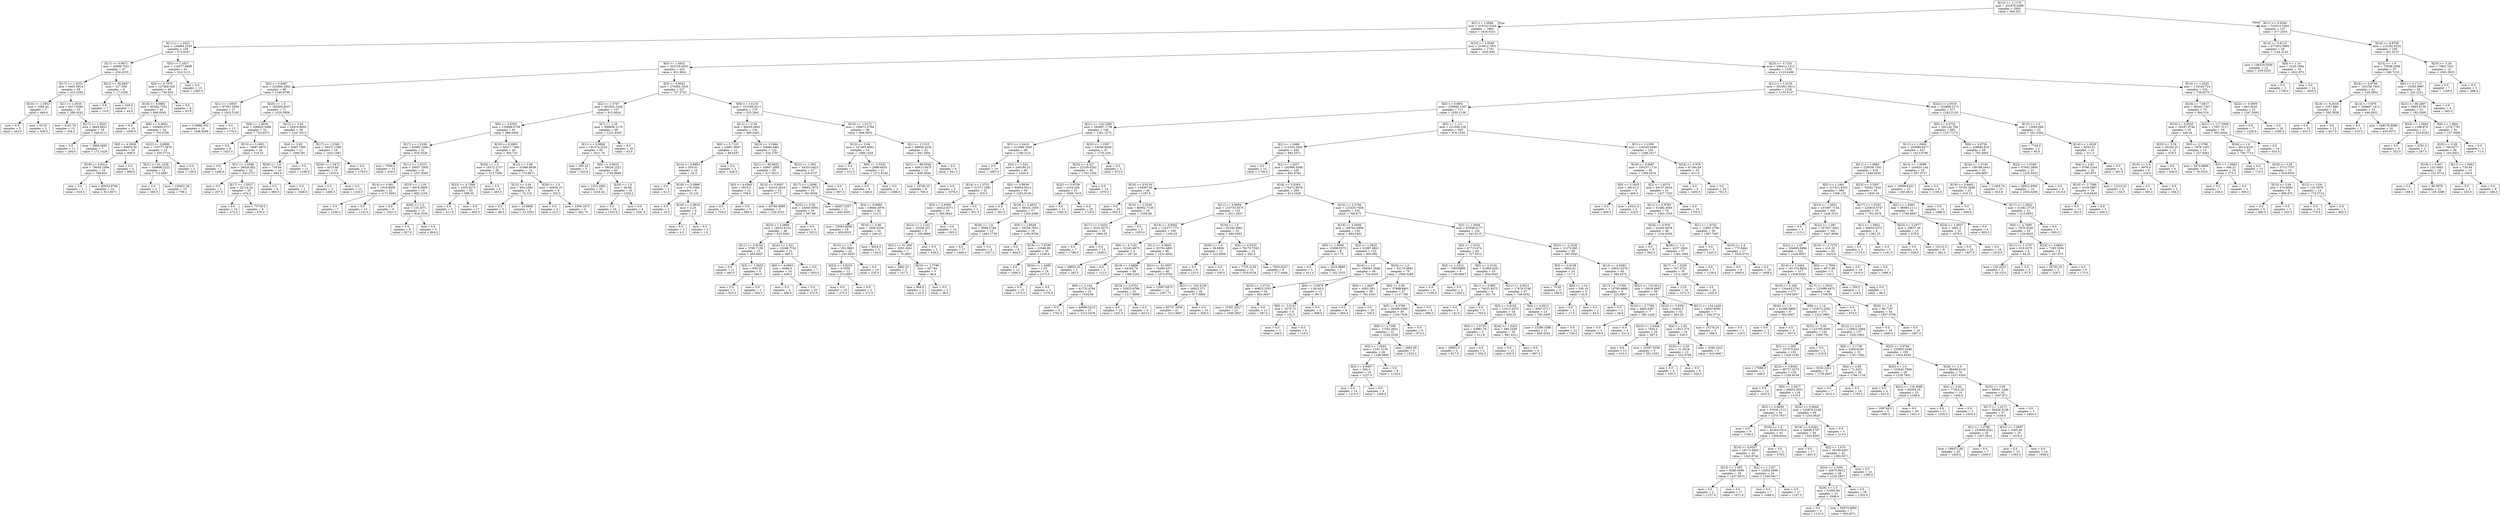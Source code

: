 digraph Tree {
node [shape=box] ;
0 [label="X[13] <= 1.1176\nmse = 331879.6388\nsamples = 2000\nvalue = 994.351"] ;
1 [label="X[1] <= 1.0089\nmse = 319143.5244\nsamples = 1863\nvalue = 1025.0231"] ;
0 -> 1 [labeldistance=2.5, labelangle=45, headlabel="True"] ;
2 [label="X[11] <= 1.0422\nmse = 154664.2245\nsamples = 108\nvalue = 572.9167"] ;
1 -> 2 ;
3 [label="X[11] <= 0.9871\nmse = 20998.7551\nsamples = 47\nvalue = 254.4255"] ;
2 -> 3 ;
4 [label="X[17] <= 1.0253\nmse = 9461.0914\nsamples = 38\nvalue = 310.5263"] ;
3 -> 4 ;
5 [label="X[10] <= 1.5953\nmse = 1069.44\nsamples = 5\nvalue = 469.6"] ;
4 -> 5 ;
6 [label="mse = 0.0\nsamples = 3\nvalue = 443.0"] ;
5 -> 6 ;
7 [label="mse = 20.25\nsamples = 2\nvalue = 509.5"] ;
5 -> 7 ;
8 [label="X[1] <= 1.0035\nmse = 6317.6382\nsamples = 33\nvalue = 286.4242"] ;
4 -> 8 ;
9 [label="mse = 4141.76\nsamples = 15\nvalue = 334.2"] ;
8 -> 9 ;
10 [label="X[17] <= 1.0533\nmse = 4643.6821\nsamples = 18\nvalue = 246.6111"] ;
8 -> 10 ;
11 [label="mse = 0.0\nsamples = 11\nvalue = 294.0"] ;
10 -> 11 ;
12 [label="mse = 2866.4082\nsamples = 7\nvalue = 172.1429"] ;
10 -> 12 ;
13 [label="X[21] <= 92.0947\nmse = 317.358\nsamples = 9\nvalue = 17.5556"] ;
3 -> 13 ;
14 [label="mse = 0.0\nsamples = 7\nvalue = 10.0"] ;
13 -> 14 ;
15 [label="mse = 529.0\nsamples = 2\nvalue = 44.0"] ;
13 -> 15 ;
16 [label="X[5] <= 1.1627\nmse = 119277.6899\nsamples = 61\nvalue = 818.3115"] ;
2 -> 16 ;
17 [label="X[0] <= 4.7976\nmse = 127468.526\nsamples = 48\nvalue = 746.625"] ;
16 -> 17 ;
18 [label="X[18] <= 4.9881\nmse = 95380.7252\nsamples = 44\nvalue = 806.9545"] ;
17 -> 18 ;
19 [label="mse = 0.0\nsamples = 10\nvalue = 1050.0"] ;
18 -> 19 ;
20 [label="X[6] <= 4.4653\nmse = 100950.0727\nsamples = 34\nvalue = 735.4706"] ;
18 -> 20 ;
21 [label="X[0] <= 4.2926\nmse = 64876.39\nsamples = 20\nvalue = 808.9"] ;
20 -> 21 ;
22 [label="X[18] <= 6.9214\nmse = 79040.1094\nsamples = 16\nvalue = 788.625"] ;
21 -> 22 ;
23 [label="mse = 0.0\nsamples = 2\nvalue = 619.0"] ;
22 -> 23 ;
24 [label="mse = 85633.9796\nsamples = 14\nvalue = 812.8571"] ;
22 -> 24 ;
25 [label="mse = 0.0\nsamples = 4\nvalue = 890.0"] ;
21 -> 25 ;
26 [label="X[22] <= 0.8996\nmse = 133777.3878\nsamples = 14\nvalue = 630.5714"] ;
20 -> 26 ;
27 [label="X[21] <= 91.2258\nmse = 108896.2222\nsamples = 12\nvalue = 712.6667"] ;
26 -> 27 ;
28 [label="mse = 0.0\nsamples = 2\nvalue = 580.0"] ;
27 -> 28 ;
29 [label="mse = 126451.36\nsamples = 10\nvalue = 739.2"] ;
27 -> 29 ;
30 [label="mse = 0.0\nsamples = 2\nvalue = 138.0"] ;
26 -> 30 ;
31 [label="mse = 0.0\nsamples = 4\nvalue = 83.0"] ;
17 -> 31 ;
32 [label="mse = 0.0\nsamples = 13\nvalue = 1083.0"] ;
16 -> 32 ;
33 [label="X[10] <= 2.0548\nmse = 315912.7931\nsamples = 1755\nvalue = 1052.845"] ;
1 -> 33 ;
34 [label="X[0] <= 1.4922\nmse = 303130.6453\nsamples = 425\nvalue = 831.8941"] ;
33 -> 34 ;
35 [label="X[3] <= 0.8487\nmse = 223984.2853\nsamples = 98\nvalue = 1180.9796"] ;
34 -> 35 ;
36 [label="X[1] <= 1.0925\nmse = 87951.5089\nsamples = 27\nvalue = 1603.5185"] ;
35 -> 36 ;
37 [label="mse = 119986.352\nsamples = 14\nvalue = 1448.9286"] ;
36 -> 37 ;
38 [label="mse = 0.0\nsamples = 13\nvalue = 1770.0"] ;
36 -> 38 ;
39 [label="X[20] <= 1.0\nmse = 182000.6027\nsamples = 71\nvalue = 1020.2958"] ;
35 -> 39 ;
40 [label="X[9] <= 1.6636\nmse = 208820.3086\nsamples = 32\nvalue = 743.9375"] ;
39 -> 40 ;
41 [label="mse = 0.0\nsamples = 8\nvalue = 1421.0"] ;
40 -> 41 ;
42 [label="X[13] <= 1.0001\nmse = 74687.6875\nsamples = 24\nvalue = 518.25"] ;
40 -> 42 ;
43 [label="mse = 0.0\nsamples = 2\nvalue = 1266.0"] ;
42 -> 43 ;
44 [label="X[1] <= 1.0586\nmse = 26026.562\nsamples = 22\nvalue = 450.2727"] ;
42 -> 44 ;
45 [label="mse = 0.0\nsamples = 2\nvalue = 207.0"] ;
44 -> 45 ;
46 [label="X[17] <= 1.0537\nmse = 22119.24\nsamples = 20\nvalue = 474.6"] ;
44 -> 46 ;
47 [label="mse = 0.0\nsamples = 14\nvalue = 474.0"] ;
46 -> 47 ;
48 [label="mse = 73728.0\nsamples = 6\nvalue = 476.0"] ;
46 -> 48 ;
49 [label="X[12] <= 3.04\nmse = 45910.8692\nsamples = 39\nvalue = 1247.0513"] ;
39 -> 49 ;
50 [label="X[4] <= 2.83\nmse = 9585.7596\nsamples = 21\nvalue = 1094.381"] ;
49 -> 50 ;
51 [label="X[26] <= 1.0\nmse = 739.84\nsamples = 10\nvalue = 993.6"] ;
50 -> 51 ;
52 [label="mse = 0.0\nsamples = 8\nvalue = 980.0"] ;
51 -> 52 ;
53 [label="mse = 0.0\nsamples = 2\nvalue = 1048.0"] ;
51 -> 53 ;
54 [label="mse = 0.0\nsamples = 11\nvalue = 1186.0"] ;
50 -> 54 ;
55 [label="X[17] <= 1.0365\nmse = 29372.1389\nsamples = 18\nvalue = 1425.1667"] ;
49 -> 55 ;
56 [label="X[24] <= 1.0472\nmse = 4515.84\nsamples = 15\nvalue = 1353.6"] ;
55 -> 56 ;
57 [label="mse = 0.0\nsamples = 3\nvalue = 1488.0"] ;
56 -> 57 ;
58 [label="mse = 0.0\nsamples = 12\nvalue = 1320.0"] ;
56 -> 58 ;
59 [label="mse = 0.0\nsamples = 3\nvalue = 1783.0"] ;
55 -> 59 ;
60 [label="X[3] <= 0.8543\nmse = 279384.3035\nsamples = 327\nvalue = 727.2752"] ;
34 -> 60 ;
61 [label="X[2] <= 1.5787\nmse = 401925.1026\nsamples = 157\nvalue = 915.6624"] ;
60 -> 61 ;
62 [label="X[6] <= 4.0303\nmse = 135688.6736\nsamples = 91\nvalue = 686.6264"] ;
61 -> 62 ;
63 [label="X[17] <= 1.0106\nmse = 82663.1696\nsamples = 51\nvalue = 916.3529"] ;
62 -> 63 ;
64 [label="mse = 7056.0\nsamples = 10\nvalue = 419.0"] ;
63 -> 64 ;
65 [label="X[11] <= 1.0315\nmse = 26057.2005\nsamples = 41\nvalue = 1037.6585"] ;
63 -> 65 ;
66 [label="X[14] <= 0.861\nmse = 1916.9008\nsamples = 22\nvalue = 1171.9091"] ;
65 -> 66 ;
67 [label="mse = 0.0\nsamples = 7\nvalue = 1236.0"] ;
66 -> 67 ;
68 [label="mse = 0.0\nsamples = 15\nvalue = 1142.0"] ;
66 -> 68 ;
69 [label="X[23] <= 1.118\nmse = 8976.0609\nsamples = 19\nvalue = 882.2105"] ;
65 -> 69 ;
70 [label="mse = 0.0\nsamples = 6\nvalue = 1021.0"] ;
69 -> 70 ;
71 [label="X[26] <= 1.0\nmse = 125.2071\nsamples = 13\nvalue = 818.1538"] ;
69 -> 71 ;
72 [label="mse = 0.0\nsamples = 8\nvalue = 827.0"] ;
71 -> 72 ;
73 [label="mse = 0.0\nsamples = 5\nvalue = 804.0"] ;
71 -> 73 ;
74 [label="X[18] <= 6.4991\nmse = 50217.7494\nsamples = 40\nvalue = 393.725"] ;
62 -> 74 ;
75 [label="X[26] <= 1.0\nmse = 19372.2737\nsamples = 26\nvalue = 513.7308"] ;
74 -> 75 ;
76 [label="X[23] <= 4.7599\nmse = 1055.8275\nsamples = 20\nvalue = 588.35"] ;
75 -> 76 ;
77 [label="mse = 0.0\nsamples = 3\nvalue = 511.0"] ;
76 -> 77 ;
78 [label="mse = 0.0\nsamples = 17\nvalue = 602.0"] ;
76 -> 78 ;
79 [label="mse = 0.0\nsamples = 6\nvalue = 265.0"] ;
75 -> 79 ;
80 [label="X[12] <= 3.04\nmse = 31086.6939\nsamples = 14\nvalue = 170.8571"] ;
74 -> 80 ;
81 [label="X[12] <= 3.04\nmse = 954.1094\nsamples = 8\nvalue = 72.125"] ;
80 -> 81 ;
82 [label="mse = 0.0\nsamples = 5\nvalue = 96.0"] ;
81 -> 82 ;
83 [label="mse = 10.8889\nsamples = 3\nvalue = 32.3333"] ;
81 -> 83 ;
84 [label="X[26] <= 1.0\nmse = 40936.25\nsamples = 6\nvalue = 302.5"] ;
80 -> 84 ;
85 [label="mse = 0.0\nsamples = 2\nvalue = 22.0"] ;
84 -> 85 ;
86 [label="mse = 2394.1875\nsamples = 4\nvalue = 442.75"] ;
84 -> 86 ;
87 [label="X[7] <= 1.26\nmse = 596956.2176\nsamples = 66\nvalue = 1231.4545"] ;
61 -> 87 ;
88 [label="X[11] <= 0.9808\nmse = 191374.2224\nsamples = 50\nvalue = 1611.76"] ;
87 -> 88 ;
89 [label="mse = 282.24\nsamples = 5\nvalue = 422.6"] ;
88 -> 89 ;
90 [label="X[5] <= 0.8633\nmse = 38026.2321\nsamples = 45\nvalue = 1743.8889"] ;
88 -> 90 ;
91 [label="mse = 1423.2064\nsamples = 25\nvalue = 1916.44"] ;
90 -> 91 ;
92 [label="X[20] <= 1.0\nmse = 40.96\nsamples = 20\nvalue = 1528.2"] ;
90 -> 92 ;
93 [label="mse = 0.0\nsamples = 16\nvalue = 1525.0"] ;
92 -> 93 ;
94 [label="mse = 0.0\nsamples = 4\nvalue = 1541.0"] ;
92 -> 94 ;
95 [label="mse = 0.0\nsamples = 16\nvalue = 43.0"] ;
87 -> 95 ;
96 [label="X[9] <= 3.4119\nmse = 103169.0311\nsamples = 170\nvalue = 553.2941"] ;
60 -> 96 ;
97 [label="X[12] <= 3.04\nmse = 66445.0662\nsamples = 134\nvalue = 485.2463"] ;
96 -> 97 ;
98 [label="X[0] <= 5.7125\nmse = 23661.9097\nsamples = 12\nvalue = 88.4167"] ;
97 -> 98 ;
99 [label="X[14] <= 0.8893\nmse = 555.01\nsamples = 10\nvalue = 20.3"] ;
98 -> 99 ;
100 [label="mse = 0.0\nsamples = 2\nvalue = 61.0"] ;
99 -> 100 ;
101 [label="X[18] <= 3.0868\nmse = 176.1094\nsamples = 8\nvalue = 10.125"] ;
99 -> 101 ;
102 [label="mse = 0.0\nsamples = 2\nvalue = 33.0"] ;
101 -> 102 ;
103 [label="X[18] <= 5.9918\nmse = 2.25\nsamples = 6\nvalue = 2.5"] ;
101 -> 103 ;
104 [label="mse = 0.0\nsamples = 3\nvalue = 4.0"] ;
103 -> 104 ;
105 [label="mse = 0.0\nsamples = 3\nvalue = 1.0"] ;
103 -> 105 ;
106 [label="mse = 0.0\nsamples = 2\nvalue = 429.0"] ;
98 -> 106 ;
107 [label="X[23] <= 3.5484\nmse = 53640.4961\nsamples = 122\nvalue = 524.2787"] ;
97 -> 107 ;
108 [label="X[21] <= 85.8652\nmse = 34607.2885\nsamples = 65\nvalue = 617.0615"] ;
107 -> 108 ;
109 [label="X[0] <= 4.6365\nmse = 5915.0\nsamples = 12\nvalue = 794.0"] ;
108 -> 109 ;
110 [label="mse = 0.0\nsamples = 7\nvalue = 729.0"] ;
109 -> 110 ;
111 [label="mse = 0.0\nsamples = 5\nvalue = 885.0"] ;
109 -> 111 ;
112 [label="X[14] <= 0.9567\nmse = 32410.3019\nsamples = 53\nvalue = 577.0"] ;
108 -> 112 ;
113 [label="mse = 43790.8889\nsamples = 3\nvalue = 229.3333"] ;
112 -> 113 ;
114 [label="X[25] <= 3.29\nmse = 24040.0004\nsamples = 50\nvalue = 597.86"] ;
112 -> 114 ;
115 [label="X[23] <= 2.0894\nmse = 18023.9154\nsamples = 46\nvalue = 623.3261"] ;
114 -> 115 ;
116 [label="X[11] <= 0.9144\nmse = 3785.7156\nsamples = 15\nvalue = 495.8667"] ;
115 -> 116 ;
117 [label="mse = 0.0\nsamples = 11\nvalue = 460.0"] ;
116 -> 117 ;
118 [label="X[2] <= 1.3835\nmse = 930.25\nsamples = 4\nvalue = 594.5"] ;
116 -> 118 ;
119 [label="mse = 0.0\nsamples = 2\nvalue = 625.0"] ;
118 -> 119 ;
120 [label="mse = 0.0\nsamples = 2\nvalue = 564.0"] ;
118 -> 120 ;
121 [label="X[24] <= 1.021\nmse = 13248.7742\nsamples = 31\nvalue = 685.0"] ;
115 -> 121 ;
122 [label="X[6] <= 4.0963\nmse = 6480.0\nsamples = 24\nvalue = 636.0"] ;
121 -> 122 ;
123 [label="mse = 0.0\nsamples = 4\nvalue = 456.0"] ;
122 -> 123 ;
124 [label="mse = 0.0\nsamples = 20\nvalue = 672.0"] ;
122 -> 124 ;
125 [label="mse = 0.0\nsamples = 7\nvalue = 853.0"] ;
121 -> 125 ;
126 [label="mse = 0.0\nsamples = 4\nvalue = 305.0"] ;
114 -> 126 ;
127 [label="X[22] <= 1.082\nmse = 54333.4423\nsamples = 57\nvalue = 418.4737"] ;
107 -> 127 ;
128 [label="X[17] <= 1.0086\nmse = 39062.7675\nsamples = 53\nvalue = 381.6038"] ;
127 -> 128 ;
129 [label="mse = 36657.5207\nsamples = 11\nvalue = 645.4545"] ;
128 -> 129 ;
130 [label="X[5] <= 0.9089\nmse = 16684.2976\nsamples = 42\nvalue = 312.5"] ;
128 -> 130 ;
131 [label="mse = 23063.8056\nsamples = 18\nvalue = 400.8333"] ;
130 -> 131 ;
132 [label="X[19] <= 0.96\nmse = 1658.5208\nsamples = 24\nvalue = 246.25"] ;
130 -> 132 ;
133 [label="X[15] <= 1.0\nmse = 352.0661\nsamples = 22\nvalue = 255.5455"] ;
132 -> 133 ;
134 [label="X[23] <= 3.9253\nmse = 0.5556\nsamples = 12\nvalue = 272.6667"] ;
133 -> 134 ;
135 [label="mse = 0.0\nsamples = 10\nvalue = 273.0"] ;
134 -> 135 ;
136 [label="mse = 0.0\nsamples = 2\nvalue = 271.0"] ;
134 -> 136 ;
137 [label="mse = 0.0\nsamples = 10\nvalue = 235.0"] ;
133 -> 137 ;
138 [label="mse = 4624.0\nsamples = 2\nvalue = 144.0"] ;
132 -> 138 ;
139 [label="mse = 0.0\nsamples = 4\nvalue = 907.0"] ;
127 -> 139 ;
140 [label="X[14] <= 1.0172\nmse = 158472.5764\nsamples = 36\nvalue = 806.5833"] ;
96 -> 140 ;
141 [label="X[12] <= 3.04\nmse = 157465.4082\nsamples = 14\nvalue = 1066.1429"] ;
140 -> 141 ;
142 [label="mse = 0.0\nsamples = 3\nvalue = 312.0"] ;
141 -> 142 ;
143 [label="X[9] <= 3.5332\nmse = 2999.6033\nsamples = 11\nvalue = 1271.8182"] ;
141 -> 143 ;
144 [label="mse = 0.0\nsamples = 9\nvalue = 1246.0"] ;
143 -> 144 ;
145 [label="mse = 0.0\nsamples = 2\nvalue = 1388.0"] ;
143 -> 145 ;
146 [label="X[1] <= 1.1315\nmse = 88958.4236\nsamples = 22\nvalue = 641.4091"] ;
140 -> 146 ;
147 [label="X[21] <= 96.5934\nmse = 44813.4675\nsamples = 13\nvalue = 849.3846"] ;
146 -> 147 ;
148 [label="mse = 19740.25\nsamples = 8\nvalue = 706.5"] ;
147 -> 148 ;
149 [label="mse = 0.0\nsamples = 5\nvalue = 1078.0"] ;
147 -> 149 ;
150 [label="mse = 0.0\nsamples = 9\nvalue = 341.0"] ;
146 -> 150 ;
151 [label="X[23] <= 5.7231\nmse = 299412.1512\nsamples = 1330\nvalue = 1123.4496"] ;
33 -> 151 ;
152 [label="X[11] <= 1.0155\nmse = 301061.5813\nsamples = 1228\nvalue = 1155.4137"] ;
151 -> 152 ;
153 [label="X[5] <= 0.8951\nmse = 259946.1287\nsamples = 711\nvalue = 1055.2138"] ;
152 -> 153 ;
154 [label="X[21] <= 110.2588\nmse = 292687.1738\nsamples = 146\nvalue = 1361.1575"] ;
153 -> 154 ;
155 [label="X[1] <= 1.0419\nmse = 313366.3565\nsamples = 99\nvalue = 1188.3131"] ;
154 -> 155 ;
156 [label="mse = 0.0\nsamples = 19\nvalue = 1897.0"] ;
155 -> 156 ;
157 [label="X[2] <= 1.543\nmse = 240180.25\nsamples = 80\nvalue = 1020.0"] ;
155 -> 157 ;
158 [label="X[14] <= 1.0751\nmse = 51571.2381\nsamples = 21\nvalue = 335.0"] ;
157 -> 158 ;
159 [label="X[3] <= 0.9309\nmse = 26022.6371\nsamples = 19\nvalue = 280.6842"] ;
158 -> 159 ;
160 [label="X[13] <= 1.1102\nmse = 25346.321\nsamples = 9\nvalue = 155.8889"] ;
159 -> 160 ;
161 [label="X[21] <= 91.269\nmse = 3352.2041\nsamples = 7\nvalue = 75.2857"] ;
160 -> 161 ;
162 [label="mse = 2862.25\nsamples = 2\nvalue = 147.5"] ;
161 -> 162 ;
163 [label="X[10] <= 2.7799\nmse = 627.84\nsamples = 5\nvalue = 46.4"] ;
161 -> 163 ;
164 [label="mse = 968.0\nsamples = 3\nvalue = 52.0"] ;
163 -> 164 ;
165 [label="mse = 0.0\nsamples = 2\nvalue = 38.0"] ;
163 -> 165 ;
166 [label="mse = 0.0\nsamples = 2\nvalue = 438.0"] ;
160 -> 166 ;
167 [label="mse = 0.0\nsamples = 10\nvalue = 393.0"] ;
159 -> 167 ;
168 [label="mse = 0.0\nsamples = 2\nvalue = 851.0"] ;
158 -> 168 ;
169 [label="X[5] <= 0.8639\nmse = 80854.9313\nsamples = 59\nvalue = 1263.8136"] ;
157 -> 169 ;
170 [label="mse = 0.0\nsamples = 2\nvalue = 391.0"] ;
169 -> 170 ;
171 [label="X[18] <= 5.4923\nmse = 56024.1059\nsamples = 57\nvalue = 1294.4386"] ;
169 -> 171 ;
172 [label="X[26] <= 1.0\nmse = 9588.5784\nsamples = 23\nvalue = 1462.1739"] ;
171 -> 172 ;
173 [label="mse = 0.0\nsamples = 17\nvalue = 1404.0"] ;
172 -> 173 ;
174 [label="mse = 0.0\nsamples = 6\nvalue = 1627.0"] ;
172 -> 174 ;
175 [label="X[9] <= 2.8528\nmse = 55528.7933\nsamples = 34\nvalue = 1180.9706"] ;
171 -> 175 ;
176 [label="mse = 0.0\nsamples = 4\nvalue = 664.0"] ;
175 -> 176 ;
177 [label="X[18] <= 7.8789\nmse = 22546.89\nsamples = 30\nvalue = 1249.9"] ;
175 -> 177 ;
178 [label="mse = 0.0\nsamples = 12\nvalue = 1066.0"] ;
177 -> 178 ;
179 [label="X[24] <= 1.0489\nmse = 1.25\nsamples = 18\nvalue = 1372.5"] ;
177 -> 179 ;
180 [label="mse = 0.0\nsamples = 15\nvalue = 1373.0"] ;
179 -> 180 ;
181 [label="mse = 0.0\nsamples = 3\nvalue = 1370.0"] ;
179 -> 181 ;
182 [label="X[22] <= 1.0367\nmse = 53648.6048\nsamples = 47\nvalue = 1725.234"] ;
154 -> 182 ;
183 [label="X[23] <= 4.327\nmse = 22239.0202\nsamples = 45\nvalue = 1763.1556"] ;
182 -> 183 ;
184 [label="X[22] <= 0.9759\nmse = 4234.256\nsamples = 31\nvalue = 1669.7419"] ;
183 -> 184 ;
185 [label="mse = 0.0\nsamples = 11\nvalue = 1582.0"] ;
184 -> 185 ;
186 [label="mse = 0.0\nsamples = 20\nvalue = 1718.0"] ;
184 -> 186 ;
187 [label="mse = 0.0\nsamples = 14\nvalue = 1970.0"] ;
183 -> 187 ;
188 [label="mse = 0.0\nsamples = 2\nvalue = 872.0"] ;
182 -> 188 ;
189 [label="X[5] <= 1.111\nmse = 221048.128\nsamples = 565\nvalue = 976.1558"] ;
153 -> 189 ;
190 [label="X[2] <= 1.3496\nmse = 211534.5363\nsamples = 445\nvalue = 892.5371"] ;
189 -> 190 ;
191 [label="mse = 0.0\nsamples = 15\nvalue = 1740.0"] ;
190 -> 191 ;
192 [label="X[1] <= 1.0207\nmse = 192986.4389\nsamples = 430\nvalue = 862.9744"] ;
190 -> 192 ;
193 [label="X[14] <= 0.9118\nmse = 134597.84\nsamples = 45\nvalue = 1287.6"] ;
192 -> 193 ;
194 [label="mse = 0.0\nsamples = 20\nvalue = 952.0"] ;
193 -> 194 ;
195 [label="X[10] <= 2.5546\nmse = 80092.7136\nsamples = 25\nvalue = 1556.08"] ;
193 -> 195 ;
196 [label="X[17] <= 1.0253\nmse = 4522.9275\nsamples = 20\nvalue = 1694.35"] ;
195 -> 196 ;
197 [label="mse = 0.0\nsamples = 7\nvalue = 1786.0"] ;
196 -> 197 ;
198 [label="mse = 0.0\nsamples = 13\nvalue = 1645.0"] ;
196 -> 198 ;
199 [label="mse = 0.0\nsamples = 5\nvalue = 1003.0"] ;
195 -> 199 ;
200 [label="X[18] <= 5.0283\nmse = 176272.9578\nsamples = 385\nvalue = 813.3429"] ;
192 -> 200 ;
201 [label="X[11] <= 0.9959\nmse = 216733.5575\nsamples = 133\nvalue = 1011.2857"] ;
200 -> 201 ;
202 [label="X[19] <= 0.9562\nmse = 132377.7771\nsamples = 100\nvalue = 1190.23"] ;
201 -> 202 ;
203 [label="X[0] <= 4.7191\nmse = 32243.6875\nsamples = 4\nvalue = 197.25"] ;
202 -> 203 ;
204 [label="mse = 49952.25\nsamples = 2\nvalue = 282.5"] ;
203 -> 204 ;
205 [label="mse = 0.0\nsamples = 2\nvalue = 112.0"] ;
203 -> 205 ;
206 [label="X[11] <= 0.9603\nmse = 93754.4891\nsamples = 96\nvalue = 1231.6042"] ;
202 -> 206 ;
207 [label="X[19] <= 0.9896\nmse = 64165.76\nsamples = 48\nvalue = 1388.2292"] ;
206 -> 207 ;
208 [label="X[9] <= 2.144\nmse = 41733.4784\nsamples = 25\nvalue = 1544.96"] ;
207 -> 208 ;
209 [label="mse = 0.0\nsamples = 4\nvalue = 1702.0"] ;
208 -> 209 ;
210 [label="mse = 44090.5215\nsamples = 21\nvalue = 1515.0476"] ;
208 -> 210 ;
211 [label="X[23] <= 2.9753\nmse = 32825.6786\nsamples = 23\nvalue = 1217.8696"] ;
207 -> 211 ;
212 [label="mse = 0.0\nsamples = 19\nvalue = 1301.0"] ;
211 -> 212 ;
213 [label="mse = 0.0\nsamples = 4\nvalue = 823.0"] ;
211 -> 213 ;
214 [label="X[21] <= 81.0007\nmse = 74280.4371\nsamples = 48\nvalue = 1074.9792"] ;
206 -> 214 ;
215 [label="mse = 13567.6875\nsamples = 12\nvalue = 1367.75"] ;
214 -> 215 ;
216 [label="X[21] <= 103.4139\nmse = 56422.571\nsamples = 36\nvalue = 977.3889"] ;
214 -> 216 ;
217 [label="mse = 93737.5556\nsamples = 21\nvalue = 1012.6667"] ;
216 -> 217 ;
218 [label="mse = 0.0\nsamples = 15\nvalue = 928.0"] ;
216 -> 218 ;
219 [label="X[16] <= 1.0\nmse = 81282.6961\nsamples = 33\nvalue = 469.0303"] ;
201 -> 219 ;
220 [label="X[20] <= 1.0\nmse = 38.0826\nsamples = 11\nvalue = 222.0909"] ;
219 -> 220 ;
221 [label="mse = 0.0\nsamples = 9\nvalue = 225.0"] ;
220 -> 221 ;
222 [label="mse = 0.0\nsamples = 2\nvalue = 209.0"] ;
220 -> 222 ;
223 [label="X[3] <= 0.9233\nmse = 76170.7045\nsamples = 22\nvalue = 592.5"] ;
219 -> 223 ;
224 [label="mse = 7135.3136\nsamples = 13\nvalue = 810.6154"] ;
223 -> 224 ;
225 [label="mse = 7910.0247\nsamples = 9\nvalue = 277.4444"] ;
223 -> 225 ;
226 [label="X[10] <= 2.3746\nmse = 123325.7458\nsamples = 252\nvalue = 708.873"] ;
200 -> 226 ;
227 [label="X[18] <= 6.9408\nmse = 106764.9856\nsamples = 130\nvalue = 864.2462"] ;
226 -> 227 ;
228 [label="X[9] <= 1.9006\nmse = 15398.9375\nsamples = 8\nvalue = 317.75"] ;
227 -> 228 ;
229 [label="mse = 0.0\nsamples = 5\nvalue = 411.0"] ;
228 -> 229 ;
230 [label="mse = 2416.8889\nsamples = 3\nvalue = 162.3333"] ;
228 -> 230 ;
231 [label="X[2] <= 1.3655\nmse = 91887.8621\nsamples = 122\nvalue = 900.082"] ;
227 -> 231 ;
232 [label="X[16] <= 1.0\nmse = 106391.2046\nsamples = 46\nvalue = 724.5435"] ;
231 -> 232 ;
233 [label="X[23] <= 2.0716\nmse = 49825.2535\nsamples = 34\nvalue = 842.2647"] ;
232 -> 233 ;
234 [label="mse = 15361.6327\nsamples = 21\nvalue = 1000.2857"] ;
233 -> 234 ;
235 [label="mse = 0.0\nsamples = 13\nvalue = 587.0"] ;
233 -> 235 ;
236 [label="X[9] <= 3.6878\nmse = 116145.0\nsamples = 12\nvalue = 391.0"] ;
232 -> 236 ;
237 [label="X[9] <= 3.5147\nmse = 3570.75\nsamples = 8\nvalue = 152.5"] ;
236 -> 237 ;
238 [label="mse = 0.0\nsamples = 2\nvalue = 256.0"] ;
237 -> 238 ;
239 [label="mse = 0.0\nsamples = 6\nvalue = 118.0"] ;
237 -> 239 ;
240 [label="mse = 0.0\nsamples = 4\nvalue = 868.0"] ;
236 -> 240 ;
241 [label="X[20] <= 1.0\nmse = 53170.6681\nsamples = 76\nvalue = 1006.3289"] ;
231 -> 241 ;
242 [label="X[0] <= 1.4647\nmse = 4562.283\nsamples = 29\nvalue = 793.3103"] ;
241 -> 242 ;
243 [label="mse = 0.0\nsamples = 9\nvalue = 894.0"] ;
242 -> 243 ;
244 [label="mse = 0.0\nsamples = 20\nvalue = 748.0"] ;
242 -> 244 ;
245 [label="X[4] <= 2.83\nmse = 37888.8601\nsamples = 47\nvalue = 1137.766"] ;
241 -> 245 ;
246 [label="X[0] <= 4.3769\nmse = 26588.0368\nsamples = 39\nvalue = 1194.7436"] ;
245 -> 246 ;
247 [label="X[9] <= 2.7286\nmse = 17341.4651\nsamples = 31\nvalue = 1252.2258"] ;
246 -> 247 ;
248 [label="X[5] <= 1.0003\nmse = 2191.3136\nsamples = 26\nvalue = 1198.3846"] ;
247 -> 248 ;
249 [label="X[5] <= 0.9497\nmse = 504.0\nsamples = 18\nvalue = 1227.0"] ;
248 -> 249 ;
250 [label="mse = 0.0\nsamples = 14\nvalue = 1215.0"] ;
249 -> 250 ;
251 [label="mse = 0.0\nsamples = 4\nvalue = 1269.0"] ;
249 -> 251 ;
252 [label="mse = 0.0\nsamples = 8\nvalue = 1134.0"] ;
248 -> 252 ;
253 [label="mse = 2662.56\nsamples = 5\nvalue = 1532.2"] ;
247 -> 253 ;
254 [label="mse = 0.0\nsamples = 8\nvalue = 972.0"] ;
246 -> 254 ;
255 [label="mse = 0.0\nsamples = 8\nvalue = 860.0"] ;
245 -> 255 ;
256 [label="X[2] <= 1.5004\nmse = 87838.0177\nsamples = 122\nvalue = 543.3115"] ;
226 -> 256 ;
257 [label="X[5] <= 1.0101\nmse = 67715.874\nsamples = 64\nvalue = 727.5312"] ;
256 -> 257 ;
258 [label="X[2] <= 1.4312\nmse = 7360.8889\nsamples = 9\nvalue = 1160.6667"] ;
257 -> 258 ;
259 [label="mse = 0.0\nsamples = 6\nvalue = 1100.0"] ;
258 -> 259 ;
260 [label="mse = 0.0\nsamples = 3\nvalue = 1282.0"] ;
258 -> 260 ;
261 [label="X[6] <= 2.2134\nmse = 41869.4261\nsamples = 55\nvalue = 656.6545"] ;
257 -> 261 ;
262 [label="X[11] <= 0.985\nmse = 74025.9375\nsamples = 8\nvalue = 351.75"] ;
261 -> 262 ;
263 [label="mse = 0.0\nsamples = 5\nvalue = 141.0"] ;
262 -> 263 ;
264 [label="mse = 0.0\nsamples = 3\nvalue = 703.0"] ;
262 -> 264 ;
265 [label="X[11] <= 0.9511\nmse = 17878.3748\nsamples = 47\nvalue = 708.5532"] ;
261 -> 265 ;
266 [label="X[3] <= 0.8162\nmse = 13313.4375\nsamples = 24\nvalue = 630.25"] ;
265 -> 266 ;
267 [label="X[0] <= 1.5735\nmse = 43961.76\nsamples = 5\nvalue = 511.8"] ;
266 -> 267 ;
268 [label="mse = 45602.0\nsamples = 3\nvalue = 617.0"] ;
267 -> 268 ;
269 [label="mse = 0.0\nsamples = 2\nvalue = 354.0"] ;
267 -> 269 ;
270 [label="X[24] <= 1.0203\nmse = 584.2438\nsamples = 19\nvalue = 661.4211"] ;
266 -> 270 ;
271 [label="mse = 0.0\nsamples = 13\nvalue = 645.0"] ;
270 -> 271 ;
272 [label="mse = 0.0\nsamples = 6\nvalue = 697.0"] ;
270 -> 272 ;
273 [label="X[6] <= 4.0913\nmse = 9567.6711\nsamples = 23\nvalue = 790.2609"] ;
265 -> 273 ;
274 [label="mse = 13289.3388\nsamples = 11\nvalue = 849.4545"] ;
273 -> 274 ;
275 [label="mse = 0.0\nsamples = 12\nvalue = 736.0"] ;
273 -> 275 ;
276 [label="X[23] <= 2.3238\nmse = 31272.585\nsamples = 58\nvalue = 340.0345"] ;
256 -> 276 ;
277 [label="X[3] <= 0.9138\nmse = 6942.61\nsamples = 10\nvalue = 117.3"] ;
276 -> 277 ;
278 [label="mse = 70.56\nsamples = 5\nvalue = 198.8"] ;
277 -> 278 ;
279 [label="X[8] <= 1.14\nmse = 530.16\nsamples = 5\nvalue = 35.8"] ;
277 -> 279 ;
280 [label="mse = 0.0\nsamples = 3\nvalue = 17.0"] ;
279 -> 280 ;
281 [label="mse = 0.0\nsamples = 2\nvalue = 64.0"] ;
279 -> 281 ;
282 [label="X[14] <= 0.8383\nmse = 23852.5378\nsamples = 48\nvalue = 386.4375"] ;
276 -> 282 ;
283 [label="X[17] <= 1.0766\nmse = 14790.8889\nsamples = 9\nvalue = 223.6667"] ;
282 -> 283 ;
284 [label="mse = 0.0\nsamples = 2\nvalue = 26.0"] ;
283 -> 284 ;
285 [label="X[10] <= 2.7789\nmse = 4663.8367\nsamples = 7\nvalue = 280.1429"] ;
283 -> 285 ;
286 [label="mse = 0.0\nsamples = 3\nvalue = 359.0"] ;
285 -> 286 ;
287 [label="mse = 0.0\nsamples = 4\nvalue = 221.0"] ;
285 -> 287 ;
288 [label="X[21] <= 123.9512\nmse = 18418.6667\nsamples = 39\nvalue = 424.0"] ;
282 -> 288 ;
289 [label="X[23] <= 3.0391\nmse = 10442.5\nsamples = 32\nvalue = 463.25"] ;
288 -> 289 ;
290 [label="X[23] <= 2.4448\nmse = 7444.5\nsamples = 16\nvalue = 387.0"] ;
289 -> 290 ;
291 [label="mse = 0.0\nsamples = 13\nvalue = 416.0"] ;
290 -> 291 ;
292 [label="mse = 20267.5556\nsamples = 3\nvalue = 261.3333"] ;
290 -> 292 ;
293 [label="X[4] <= 2.83\nmse = 1812.375\nsamples = 16\nvalue = 539.5"] ;
289 -> 293 ;
294 [label="X[25] <= 3.29\nmse = 21.3018\nsamples = 13\nvalue = 523.0769"] ;
293 -> 294 ;
295 [label="mse = 0.0\nsamples = 4\nvalue = 530.0"] ;
294 -> 295 ;
296 [label="mse = 0.0\nsamples = 9\nvalue = 520.0"] ;
294 -> 296 ;
297 [label="mse = 3340.2222\nsamples = 3\nvalue = 610.6667"] ;
293 -> 297 ;
298 [label="X[21] <= 124.1429\nmse = 15643.9592\nsamples = 7\nvalue = 244.5714"] ;
288 -> 298 ;
299 [label="mse = 15178.24\nsamples = 5\nvalue = 288.4"] ;
298 -> 299 ;
300 [label="mse = 0.0\nsamples = 2\nvalue = 135.0"] ;
298 -> 300 ;
301 [label="X[1] <= 1.1308\nmse = 134245.4499\nsamples = 120\nvalue = 1286.2417"] ;
189 -> 301 ;
302 [label="X[19] <= 0.9687\nmse = 105237.1716\nsamples = 95\nvalue = 1384.8316"] ;
301 -> 302 ;
303 [label="X[9] <= 3.1605\nmse = 46141.5\nsamples = 4\nvalue = 409.0"] ;
302 -> 303 ;
304 [label="mse = 0.0\nsamples = 2\nvalue = 600.0"] ;
303 -> 304 ;
305 [label="mse = 19321.0\nsamples = 2\nvalue = 218.0"] ;
303 -> 305 ;
306 [label="X[2] <= 1.6574\nmse = 64137.8916\nsamples = 91\nvalue = 1427.7253"] ;
302 -> 306 ;
307 [label="X[11] <= 0.9783\nmse = 51484.4564\nsamples = 76\nvalue = 1363.1316"] ;
306 -> 307 ;
308 [label="X[24] <= 0.978\nmse = 21620.6678\nsamples = 46\nvalue = 1216.6304"] ;
307 -> 308 ;
309 [label="mse = 0.0\nsamples = 9\nvalue = 943.0"] ;
308 -> 309 ;
310 [label="X[26] <= 1.0\nmse = 4237.1804\nsamples = 37\nvalue = 1283.1892"] ;
308 -> 310 ;
311 [label="X[17] <= 1.0205\nmse = 787.4722\nsamples = 30\nvalue = 1312.1667"] ;
310 -> 311 ;
312 [label="mse = 2.25\nsamples = 10\nvalue = 1272.5"] ;
311 -> 312 ;
313 [label="mse = 0.0\nsamples = 20\nvalue = 1332.0"] ;
311 -> 313 ;
314 [label="mse = 0.0\nsamples = 7\nvalue = 1159.0"] ;
310 -> 314 ;
315 [label="X[1] <= 1.0732\nmse = 13905.3789\nsamples = 30\nvalue = 1587.7667"] ;
307 -> 315 ;
316 [label="mse = 0.0\nsamples = 3\nvalue = 1243.0"] ;
315 -> 316 ;
317 [label="X[15] <= 1.0\nmse = 775.8464\nsamples = 27\nvalue = 1626.0741"] ;
315 -> 317 ;
318 [label="mse = 0.0\nsamples = 8\nvalue = 1669.0"] ;
317 -> 318 ;
319 [label="mse = 0.0\nsamples = 19\nvalue = 1608.0"] ;
317 -> 319 ;
320 [label="mse = 0.0\nsamples = 15\nvalue = 1755.0"] ;
306 -> 320 ;
321 [label="X[24] <= 0.978\nmse = 67184.64\nsamples = 25\nvalue = 911.6"] ;
301 -> 321 ;
322 [label="mse = 0.0\nsamples = 5\nvalue = 1430.0"] ;
321 -> 322 ;
323 [label="mse = 0.0\nsamples = 20\nvalue = 782.0"] ;
321 -> 323 ;
324 [label="X[24] <= 1.0519\nmse = 324809.2275\nsamples = 517\nvalue = 1293.2128"] ;
152 -> 324 ;
325 [label="X[6] <= 5.4752\nmse = 292142.764\nsamples = 495\nvalue = 1337.7273"] ;
324 -> 325 ;
326 [label="X[11] <= 1.0969\nmse = 250089.9477\nsamples = 437\nvalue = 1413.6796"] ;
325 -> 326 ;
327 [label="X[11] <= 1.0862\nmse = 229536.7341\nsamples = 418\nvalue = 1448.0526"] ;
326 -> 327 ;
328 [label="X[5] <= 1.1491\nmse = 227411.8322\nsamples = 368\nvalue = 1396.125"] ;
327 -> 328 ;
329 [label="X[23] <= 1.5051\nmse = 201607.7154\nsamples = 345\nvalue = 1436.3101"] ;
328 -> 329 ;
330 [label="mse = 0.0\nsamples = 3\nvalue = 115.0"] ;
329 -> 330 ;
331 [label="X[22] <= 1.087\nmse = 187927.3001\nsamples = 342\nvalue = 1447.9006"] ;
329 -> 331 ;
332 [label="X[22] <= 1.05\nmse = 184695.8494\nsamples = 322\nvalue = 1418.4037"] ;
331 -> 332 ;
333 [label="X[14] <= 1.0404\nmse = 161153.8824\nsamples = 317\nvalue = 1438.6435"] ;
332 -> 333 ;
334 [label="X[10] <= 2.248\nmse = 154443.2741\nsamples = 277\nvalue = 1399.4657"] ;
333 -> 334 ;
335 [label="X[26] <= 1.0\nmse = 41088.8889\nsamples = 6\nvalue = 363.6667"] ;
334 -> 335 ;
336 [label="mse = 0.0\nsamples = 2\nvalue = 77.0"] ;
335 -> 336 ;
337 [label="mse = 0.0\nsamples = 4\nvalue = 507.0"] ;
335 -> 337 ;
338 [label="X[8] <= 1.14\nmse = 132673.2582\nsamples = 271\nvalue = 1422.3985"] ;
334 -> 338 ;
339 [label="X[25] <= 3.29\nmse = 123795.9265\nsamples = 134\nvalue = 1309.791"] ;
338 -> 339 ;
340 [label="X[2] <= 1.585\nmse = 107370.823\nsamples = 132\nvalue = 1326.3182"] ;
339 -> 340 ;
341 [label="mse = 17689.0\nsamples = 2\nvalue = 449.0"] ;
340 -> 341 ;
342 [label="X[22] <= 0.8443\nmse = 96727.0275\nsamples = 130\nvalue = 1339.8154"] ;
340 -> 342 ;
343 [label="mse = 0.0\nsamples = 12\nvalue = 1633.0"] ;
342 -> 343 ;
344 [label="X[0] <= 2.5617\nmse = 96933.3051\nsamples = 118\nvalue = 1310.0"] ;
342 -> 344 ;
345 [label="X[3] <= 0.8659\nmse = 57039.1715\nsamples = 54\nvalue = 1375.7037"] ;
344 -> 345 ;
346 [label="mse = 0.0\nsamples = 9\nvalue = 1706.0"] ;
345 -> 346 ;
347 [label="X[16] <= 1.0\nmse = 42264.0514\nsamples = 45\nvalue = 1309.6444"] ;
345 -> 347 ;
348 [label="X[19] <= 0.9357\nmse = 18173.9405\nsamples = 43\nvalue = 1343.6744"] ;
347 -> 348 ;
349 [label="X[13] <= 1.002\nmse = 9286.0499\nsamples = 19\nvalue = 1437.9474"] ;
348 -> 349 ;
350 [label="mse = 0.0\nsamples = 2\nvalue = 1157.0"] ;
349 -> 350 ;
351 [label="mse = 0.0\nsamples = 17\nvalue = 1471.0"] ;
349 -> 351 ;
352 [label="X[1] <= 1.1147\nmse = 12604.2899\nsamples = 24\nvalue = 1269.0417"] ;
348 -> 352 ;
353 [label="mse = 0.0\nsamples = 7\nvalue = 1444.0"] ;
352 -> 353 ;
354 [label="mse = 0.0\nsamples = 17\nvalue = 1197.0"] ;
352 -> 354 ;
355 [label="mse = 0.0\nsamples = 2\nvalue = 578.0"] ;
347 -> 355 ;
356 [label="X[22] <= 0.9484\nmse = 123878.2148\nsamples = 64\nvalue = 1254.5625"] ;
344 -> 356 ;
357 [label="X[19] <= 0.9283\nmse = 34648.4797\nsamples = 59\nvalue = 1342.8305"] ;
356 -> 357 ;
358 [label="mse = 0.0\nsamples = 17\nvalue = 1491.0"] ;
357 -> 358 ;
359 [label="X[2] <= 1.674\nmse = 36189.8367\nsamples = 42\nvalue = 1282.8571"] ;
357 -> 359 ;
360 [label="X[24] <= 1.0291\nmse = 45675.0612\nsamples = 28\nvalue = 1229.2857"] ;
359 -> 360 ;
361 [label="X[26] <= 1.0\nmse = 51993.84\nsamples = 10\nvalue = 1008.4"] ;
360 -> 361 ;
362 [label="mse = 0.0\nsamples = 3\nvalue = 1131.0"] ;
361 -> 362 ;
363 [label="mse = 65074.4082\nsamples = 7\nvalue = 955.8571"] ;
361 -> 363 ;
364 [label="mse = 0.0\nsamples = 18\nvalue = 1352.0"] ;
360 -> 364 ;
365 [label="mse = 0.0\nsamples = 14\nvalue = 1390.0"] ;
359 -> 365 ;
366 [label="mse = 0.0\nsamples = 5\nvalue = 213.0"] ;
356 -> 366 ;
367 [label="mse = 0.0\nsamples = 2\nvalue = 219.0"] ;
339 -> 367 ;
368 [label="X[12] <= 3.04\nmse = 116822.2484\nsamples = 137\nvalue = 1532.5401"] ;
338 -> 368 ;
369 [label="X[9] <= 3.1756\nmse = 2284.8193\nsamples = 32\nvalue = 1787.1562"] ;
368 -> 369 ;
370 [label="mse = 9102.2222\nsamples = 6\nvalue = 1739.6667"] ;
369 -> 370 ;
371 [label="X[4] <= 2.83\nmse = 71.0251\nsamples = 26\nvalue = 1798.1154"] ;
369 -> 371 ;
372 [label="mse = 0.0\nsamples = 7\nvalue = 1812.0"] ;
371 -> 372 ;
373 [label="mse = 0.0\nsamples = 19\nvalue = 1793.0"] ;
371 -> 373 ;
374 [label="X[23] <= 3.9764\nmse = 125950.0348\nsamples = 105\nvalue = 1454.9429"] ;
368 -> 374 ;
375 [label="X[20] <= 1.0\nmse = 133940.7848\nsamples = 29\nvalue = 1239.7931"] ;
374 -> 375 ;
376 [label="mse = 0.0\nsamples = 4\nvalue = 621.0"] ;
375 -> 376 ;
377 [label="X[21] <= 118.3086\nmse = 84304.16\nsamples = 25\nvalue = 1338.8"] ;
375 -> 377 ;
378 [label="mse = 169744.0\nsamples = 5\nvalue = 890.0"] ;
377 -> 378 ;
379 [label="mse = 0.0\nsamples = 20\nvalue = 1451.0"] ;
377 -> 379 ;
380 [label="X[26] <= 1.0\nmse = 98498.0116\nsamples = 76\nvalue = 1537.0395"] ;
374 -> 380 ;
381 [label="X[4] <= 2.83\nmse = 77624.25\nsamples = 14\nvalue = 1400.5"] ;
380 -> 381 ;
382 [label="mse = 0.0\nsamples = 11\nvalue = 1255.0"] ;
381 -> 382 ;
383 [label="mse = 0.0\nsamples = 3\nvalue = 1934.0"] ;
381 -> 383 ;
384 [label="X[25] <= 3.29\nmse = 98051.1446\nsamples = 62\nvalue = 1567.871"] ;
380 -> 384 ;
385 [label="X[17] <= 1.0171\nmse = 92426.3158\nsamples = 57\nvalue = 1534.0"] ;
384 -> 385 ;
386 [label="X[1] <= 1.0796\nmse = 153668.4521\nsamples = 32\nvalue = 1467.2812"] ;
385 -> 386 ;
387 [label="mse = 196071.84\nsamples = 25\nvalue = 1455.6"] ;
386 -> 387 ;
388 [label="mse = 0.0\nsamples = 7\nvalue = 1509.0"] ;
386 -> 388 ;
389 [label="X[22] <= 1.0007\nmse = 1045.44\nsamples = 25\nvalue = 1619.4"] ;
385 -> 389 ;
390 [label="mse = 0.0\nsamples = 15\nvalue = 1593.0"] ;
389 -> 390 ;
391 [label="mse = 0.0\nsamples = 10\nvalue = 1659.0"] ;
389 -> 391 ;
392 [label="mse = 0.0\nsamples = 5\nvalue = 1954.0"] ;
384 -> 392 ;
393 [label="X[17] <= 1.0543\nmse = 123388.4475\nsamples = 40\nvalue = 1709.95"] ;
333 -> 393 ;
394 [label="mse = 0.0\nsamples = 6\nvalue = 874.0"] ;
393 -> 394 ;
395 [label="X[26] <= 1.0\nmse = 80.7197\nsamples = 34\nvalue = 1857.4706"] ;
393 -> 395 ;
396 [label="mse = 0.0\nsamples = 18\nvalue = 1849.0"] ;
395 -> 396 ;
397 [label="mse = 0.0\nsamples = 16\nvalue = 1867.0"] ;
395 -> 397 ;
398 [label="X[0] <= 2.7859\nmse = 4672.96\nsamples = 5\nvalue = 135.2"] ;
332 -> 398 ;
399 [label="mse = 256.0\nsamples = 2\nvalue = 218.0"] ;
398 -> 399 ;
400 [label="mse = 0.0\nsamples = 3\nvalue = 80.0"] ;
398 -> 400 ;
401 [label="X[10] <= 2.7276\nmse = 416.16\nsamples = 20\nvalue = 1922.8"] ;
331 -> 401 ;
402 [label="mse = 0.0\nsamples = 18\nvalue = 1916.0"] ;
401 -> 402 ;
403 [label="mse = 0.0\nsamples = 2\nvalue = 1984.0"] ;
401 -> 403 ;
404 [label="X[17] <= 1.0193\nmse = 226910.5747\nsamples = 23\nvalue = 793.3478"] ;
328 -> 404 ;
405 [label="X[1] <= 1.0852\nmse = 66833.4375\nsamples = 8\nvalue = 1381.25"] ;
404 -> 405 ;
406 [label="mse = 0.0\nsamples = 3\nvalue = 1715.0"] ;
405 -> 406 ;
407 [label="mse = 0.0\nsamples = 5\nvalue = 1181.0"] ;
405 -> 407 ;
408 [label="X[23] <= 3.2977\nmse = 29637.36\nsamples = 15\nvalue = 479.8"] ;
404 -> 408 ;
409 [label="mse = 0.0\nsamples = 6\nvalue = 658.0"] ;
408 -> 409 ;
410 [label="mse = 14112.0\nsamples = 9\nvalue = 361.0"] ;
408 -> 410 ;
411 [label="X[23] <= 3.3307\nmse = 79262.7424\nsamples = 50\nvalue = 1830.24"] ;
327 -> 411 ;
412 [label="X[2] <= 1.6083\nmse = 96983.1111\nsamples = 36\nvalue = 1769.6667"] ;
411 -> 412 ;
413 [label="X[24] <= 1.0037\nmse = 3481.0\nsamples = 32\nvalue = 1878.0"] ;
412 -> 413 ;
414 [label="mse = 0.0\nsamples = 16\nvalue = 1937.0"] ;
413 -> 414 ;
415 [label="mse = 0.0\nsamples = 16\nvalue = 1819.0"] ;
413 -> 415 ;
416 [label="mse = 0.0\nsamples = 4\nvalue = 903.0"] ;
412 -> 416 ;
417 [label="mse = 0.0\nsamples = 14\nvalue = 1986.0"] ;
411 -> 417 ;
418 [label="X[14] <= 1.0096\nmse = 104420.144\nsamples = 19\nvalue = 657.4737"] ;
326 -> 418 ;
419 [label="mse = 16909.6331\nsamples = 13\nvalue = 450.4615"] ;
418 -> 419 ;
420 [label="mse = 0.0\nsamples = 6\nvalue = 1106.0"] ;
418 -> 420 ;
421 [label="X[9] <= 2.9736\nmse = 238040.835\nsamples = 58\nvalue = 765.4655"] ;
325 -> 421 ;
422 [label="X[24] <= 1.0146\nmse = 109788.0441\nsamples = 35\nvalue = 456.8857"] ;
421 -> 422 ;
423 [label="X[19] <= 0.9462\nmse = 73750.3456\nsamples = 25\nvalue = 310.12"] ;
422 -> 423 ;
424 [label="mse = 0.0\nsamples = 4\nvalue = 809.0"] ;
423 -> 424 ;
425 [label="X[17] <= 1.0822\nmse = 31362.3719\nsamples = 21\nvalue = 215.0952"] ;
423 -> 425 ;
426 [label="X[0] <= 4.7699\nmse = 7870.4336\nsamples = 16\nvalue = 126.0625"] ;
425 -> 426 ;
427 [label="X[11] <= 1.0787\nmse = 918.9375\nsamples = 8\nvalue = 64.25"] ;
426 -> 427 ;
428 [label="mse = 150.2222\nsamples = 3\nvalue = 26.3333"] ;
427 -> 428 ;
429 [label="mse = 0.0\nsamples = 5\nvalue = 87.0"] ;
427 -> 429 ;
430 [label="X[24] <= 0.9843\nmse = 7180.3594\nsamples = 8\nvalue = 187.875"] ;
426 -> 430 ;
431 [label="mse = 26732.25\nsamples = 2\nvalue = 226.5"] ;
430 -> 431 ;
432 [label="mse = 0.0\nsamples = 6\nvalue = 175.0"] ;
430 -> 432 ;
433 [label="mse = 0.0\nsamples = 5\nvalue = 500.0"] ;
425 -> 433 ;
434 [label="mse = 11405.76\nsamples = 10\nvalue = 823.8"] ;
422 -> 434 ;
435 [label="X[22] <= 1.0169\nmse = 67802.3894\nsamples = 23\nvalue = 1235.0435"] ;
421 -> 435 ;
436 [label="mse = 28022.9592\nsamples = 14\nvalue = 1054.4286"] ;
435 -> 436 ;
437 [label="mse = 0.0\nsamples = 9\nvalue = 1516.0"] ;
435 -> 437 ;
438 [label="X[15] <= 1.0\nmse = 12064.686\nsamples = 22\nvalue = 291.6364"] ;
324 -> 438 ;
439 [label="mse = 7744.0\nsamples = 2\nvalue = 95.0"] ;
438 -> 439 ;
440 [label="X[14] <= 1.0028\nmse = 8243.51\nsamples = 20\nvalue = 311.3"] ;
438 -> 440 ;
441 [label="X[4] <= 2.83\nmse = 8786.2344\nsamples = 16\nvalue = 293.875"] ;
440 -> 441 ;
442 [label="X[10] <= 2.7389\nmse = 4150.0867\nsamples = 14\nvalue = 316.6429"] ;
441 -> 442 ;
443 [label="mse = 0.0\nsamples = 11\nvalue = 283.0"] ;
442 -> 443 ;
444 [label="mse = 0.0\nsamples = 3\nvalue = 440.0"] ;
442 -> 444 ;
445 [label="mse = 12210.25\nsamples = 2\nvalue = 134.5"] ;
441 -> 445 ;
446 [label="mse = 0.0\nsamples = 4\nvalue = 381.0"] ;
440 -> 446 ;
447 [label="X[14] <= 1.0525\nmse = 119165.724\nsamples = 102\nvalue = 738.6275"] ;
151 -> 447 ;
448 [label="X[18] <= 7.6617\nmse = 48342.7307\nsamples = 79\nvalue = 584.519"] ;
447 -> 448 ;
449 [label="X[19] <= 0.9503\nmse = 34297.9744\nsamples = 25\nvalue = 348.16"] ;
448 -> 449 ;
450 [label="X[25] <= 3.29\nmse = 30249.25\nsamples = 12\nvalue = 478.5"] ;
449 -> 450 ;
451 [label="X[16] <= 1.0\nmse = 8978.0\nsamples = 6\nvalue = 318.0"] ;
450 -> 451 ;
452 [label="mse = 0.0\nsamples = 4\nvalue = 385.0"] ;
451 -> 452 ;
453 [label="mse = 0.0\nsamples = 2\nvalue = 184.0"] ;
451 -> 453 ;
454 [label="mse = 0.0\nsamples = 6\nvalue = 639.0"] ;
450 -> 454 ;
455 [label="X[9] <= 2.3786\nmse = 7878.1302\nsamples = 13\nvalue = 227.8462"] ;
449 -> 455 ;
456 [label="mse = 2474.8889\nsamples = 3\nvalue = 76.3333"] ;
455 -> 456 ;
457 [label="X[5] <= 1.0662\nmse = 546.21\nsamples = 10\nvalue = 273.3"] ;
455 -> 457 ;
458 [label="mse = 0.0\nsamples = 7\nvalue = 258.0"] ;
457 -> 458 ;
459 [label="mse = 0.0\nsamples = 3\nvalue = 309.0"] ;
457 -> 459 ;
460 [label="X[21] <= 117.3956\nmse = 17007.3117\nsamples = 54\nvalue = 693.9444"] ;
448 -> 460 ;
461 [label="X[26] <= 1.0\nmse = 4813.4335\nsamples = 35\nvalue = 780.7714"] ;
460 -> 461 ;
462 [label="mse = 0.0\nsamples = 13\nvalue = 716.0"] ;
461 -> 462 ;
463 [label="X[25] <= 3.29\nmse = 3713.7707\nsamples = 22\nvalue = 819.0455"] ;
461 -> 463 ;
464 [label="X[12] <= 3.04\nmse = 474.6094\nsamples = 8\nvalue = 896.875"] ;
463 -> 464 ;
465 [label="mse = 0.0\nsamples = 5\nvalue = 880.0"] ;
464 -> 465 ;
466 [label="mse = 0.0\nsamples = 3\nvalue = 925.0"] ;
464 -> 466 ;
467 [label="X[12] <= 3.04\nmse = 125.3878\nsamples = 14\nvalue = 774.5714"] ;
463 -> 467 ;
468 [label="mse = 0.0\nsamples = 12\nvalue = 770.0"] ;
467 -> 468 ;
469 [label="mse = 0.0\nsamples = 2\nvalue = 802.0"] ;
467 -> 469 ;
470 [label="mse = 0.0\nsamples = 19\nvalue = 534.0"] ;
460 -> 470 ;
471 [label="X[22] <= 0.9909\nmse = 663.9546\nsamples = 23\nvalue = 1267.9565"] ;
447 -> 471 ;
472 [label="mse = 0.0\nsamples = 7\nvalue = 1229.0"] ;
471 -> 472 ;
473 [label="mse = 0.0\nsamples = 16\nvalue = 1285.0"] ;
471 -> 473 ;
474 [label="X[11] <= 0.9346\nmse = 318310.3362\nsamples = 137\nvalue = 577.2555"] ;
0 -> 474 [labeldistance=2.5, labelangle=-45, headlabel="False"] ;
475 [label="X[14] <= 0.9115\nmse = 677403.5969\nsamples = 28\nvalue = 1144.2143"] ;
474 -> 475 ;
476 [label="mse = 146319.5556\nsamples = 12\nvalue = 239.3333"] ;
475 -> 476 ;
477 [label="X[8] <= 1.14\nmse = 1029.1094\nsamples = 16\nvalue = 1822.875"] ;
475 -> 477 ;
478 [label="mse = 0.0\nsamples = 2\nvalue = 1738.0"] ;
477 -> 478 ;
479 [label="mse = 0.0\nsamples = 14\nvalue = 1835.0"] ;
477 -> 479 ;
480 [label="X[18] <= 9.8708\nmse = 122282.6222\nsamples = 109\nvalue = 431.6147"] ;
474 -> 480 ;
481 [label="X[15] <= 1.0\nmse = 75508.2009\nsamples = 97\nvalue = 349.7216"] ;
480 -> 481 ;
482 [label="X[24] <= 0.9799\nmse = 103156.7305\nsamples = 41\nvalue = 526.5854"] ;
481 -> 482 ;
483 [label="X[18] <= 8.3616\nmse = 1357.686\nsamples = 22\nvalue = 593.3636"] ;
482 -> 483 ;
484 [label="mse = 0.0\nsamples = 10\nvalue = 553.0"] ;
483 -> 484 ;
485 [label="mse = 0.0\nsamples = 12\nvalue = 627.0"] ;
483 -> 485 ;
486 [label="X[14] <= 0.878\nmse = 209887.1413\nsamples = 19\nvalue = 449.2632"] ;
482 -> 486 ;
487 [label="mse = 0.0\nsamples = 3\nvalue = 515.0"] ;
486 -> 487 ;
488 [label="mse = 248278.8086\nsamples = 16\nvalue = 436.9375"] ;
486 -> 488 ;
489 [label="X[6] <= 5.1712\nmse = 15595.9997\nsamples = 56\nvalue = 220.2321"] ;
481 -> 489 ;
490 [label="X[21] <= 96.2607\nmse = 5893.8739\nsamples = 52\nvalue = 192.3269"] ;
489 -> 490 ;
491 [label="X[24] <= 1.0094\nmse = 1166.876\nsamples = 11\nvalue = 323.8182"] ;
490 -> 491 ;
492 [label="mse = 0.0\nsamples = 9\nvalue = 332.0"] ;
491 -> 492 ;
493 [label="mse = 4761.0\nsamples = 2\nvalue = 287.0"] ;
491 -> 493 ;
494 [label="X[9] <= 1.9841\nmse = 1278.7781\nsamples = 41\nvalue = 157.0488"] ;
490 -> 494 ;
495 [label="X[25] <= 3.29\nmse = 749.0277\nsamples = 38\nvalue = 163.8421"] ;
494 -> 495 ;
496 [label="X[19] <= 0.947\nmse = 132.5663\nsamples = 28\nvalue = 151.0714"] ;
495 -> 496 ;
497 [label="mse = 0.0\nsamples = 7\nvalue = 168.0"] ;
496 -> 497 ;
498 [label="mse = 49.3878\nsamples = 21\nvalue = 145.4286"] ;
496 -> 498 ;
499 [label="X[11] <= 1.0461\nmse = 739.84\nsamples = 10\nvalue = 199.6"] ;
495 -> 499 ;
500 [label="mse = 0.0\nsamples = 2\nvalue = 254.0"] ;
499 -> 500 ;
501 [label="mse = 0.0\nsamples = 8\nvalue = 186.0"] ;
499 -> 501 ;
502 [label="mse = 0.0\nsamples = 3\nvalue = 71.0"] ;
494 -> 502 ;
503 [label="mse = 0.0\nsamples = 4\nvalue = 583.0"] ;
489 -> 503 ;
504 [label="X[25] <= 3.29\nmse = 7962.7431\nsamples = 12\nvalue = 1093.5833"] ;
480 -> 504 ;
505 [label="mse = 0.0\nsamples = 7\nvalue = 1169.0"] ;
504 -> 505 ;
506 [label="mse = 0.0\nsamples = 5\nvalue = 988.0"] ;
504 -> 506 ;
}